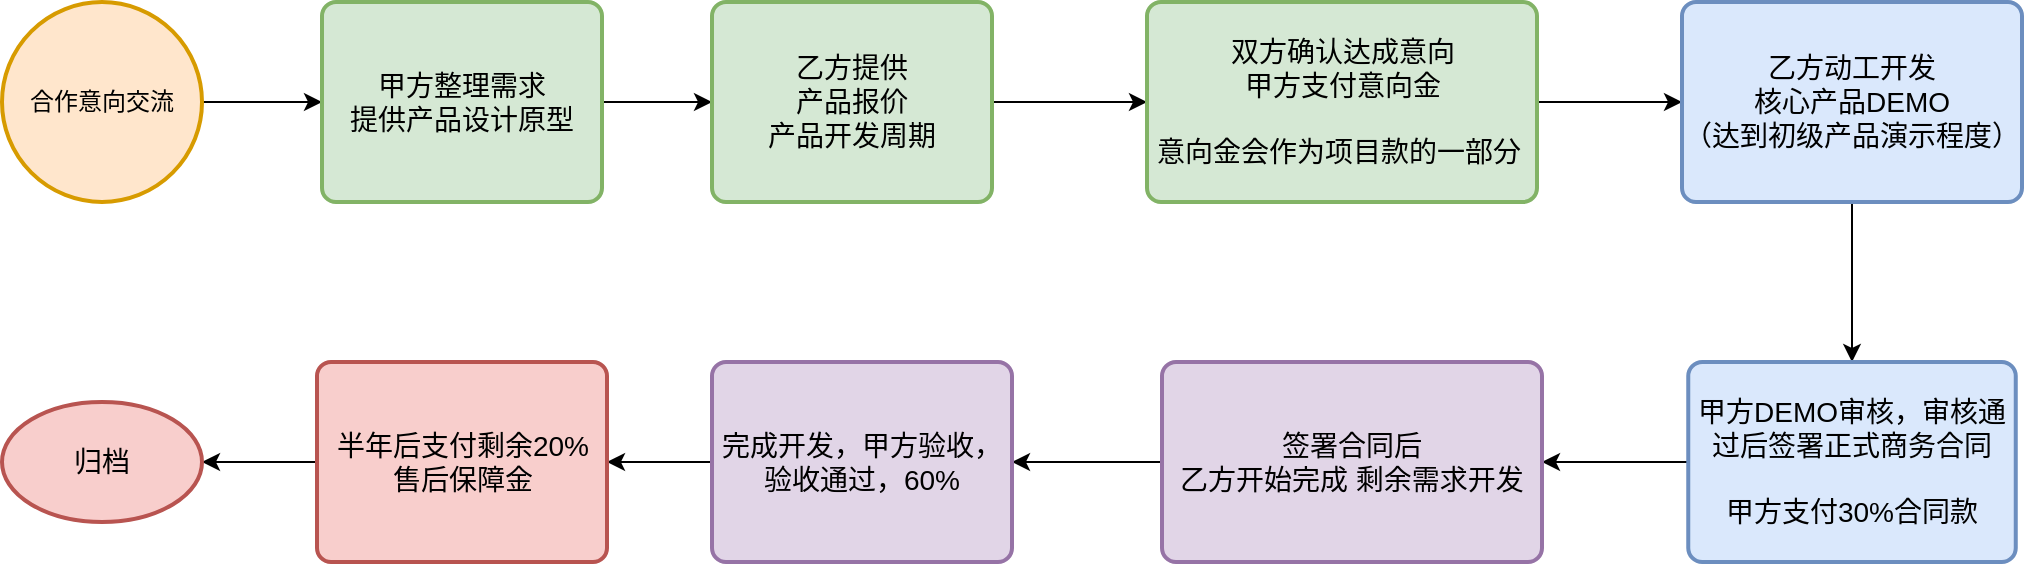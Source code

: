 <mxfile version="13.6.10" type="github">
  <diagram id="rJhUS_bfxaLjks6qB_3f" name="第 1 页">
    <mxGraphModel dx="1551" dy="1010" grid="1" gridSize="10" guides="1" tooltips="1" connect="1" arrows="1" fold="1" page="1" pageScale="1" pageWidth="827" pageHeight="1169" math="0" shadow="0">
      <root>
        <mxCell id="0" />
        <mxCell id="1" parent="0" />
        <mxCell id="2kWBn9G0TiPG7fvnZV3T-3" style="edgeStyle=orthogonalEdgeStyle;rounded=0;orthogonalLoop=1;jettySize=auto;html=1;entryX=0;entryY=0.5;entryDx=0;entryDy=0;" parent="1" source="2kWBn9G0TiPG7fvnZV3T-1" target="2kWBn9G0TiPG7fvnZV3T-2" edge="1">
          <mxGeometry relative="1" as="geometry" />
        </mxCell>
        <mxCell id="2kWBn9G0TiPG7fvnZV3T-1" value="合作意向交流" style="strokeWidth=2;html=1;shape=mxgraph.flowchart.start_2;whiteSpace=wrap;fillColor=#ffe6cc;strokeColor=#d79b00;" parent="1" vertex="1">
          <mxGeometry x="40" y="230" width="100" height="100" as="geometry" />
        </mxCell>
        <mxCell id="2kWBn9G0TiPG7fvnZV3T-5" value="" style="edgeStyle=orthogonalEdgeStyle;rounded=0;orthogonalLoop=1;jettySize=auto;html=1;" parent="1" source="2kWBn9G0TiPG7fvnZV3T-2" target="2kWBn9G0TiPG7fvnZV3T-4" edge="1">
          <mxGeometry relative="1" as="geometry" />
        </mxCell>
        <mxCell id="2kWBn9G0TiPG7fvnZV3T-2" value="&lt;font style=&quot;font-size: 14px&quot;&gt;甲方整理需求&lt;br&gt;提供产品设计原型&lt;/font&gt;" style="rounded=1;whiteSpace=wrap;html=1;absoluteArcSize=1;arcSize=14;strokeWidth=2;fillColor=#d5e8d4;strokeColor=#82b366;" parent="1" vertex="1">
          <mxGeometry x="200" y="230" width="140" height="100" as="geometry" />
        </mxCell>
        <mxCell id="2kWBn9G0TiPG7fvnZV3T-7" value="" style="edgeStyle=orthogonalEdgeStyle;rounded=0;orthogonalLoop=1;jettySize=auto;html=1;" parent="1" source="2kWBn9G0TiPG7fvnZV3T-4" target="2kWBn9G0TiPG7fvnZV3T-6" edge="1">
          <mxGeometry relative="1" as="geometry" />
        </mxCell>
        <mxCell id="2kWBn9G0TiPG7fvnZV3T-4" value="&lt;font style=&quot;font-size: 14px&quot;&gt;乙方提供&lt;br&gt;产品报价&lt;br&gt;产品开发周期&lt;/font&gt;" style="rounded=1;whiteSpace=wrap;html=1;absoluteArcSize=1;arcSize=14;strokeWidth=2;fillColor=#d5e8d4;strokeColor=#82b366;" parent="1" vertex="1">
          <mxGeometry x="395" y="230" width="140" height="100" as="geometry" />
        </mxCell>
        <mxCell id="2kWBn9G0TiPG7fvnZV3T-9" value="" style="edgeStyle=orthogonalEdgeStyle;rounded=0;orthogonalLoop=1;jettySize=auto;html=1;" parent="1" source="2kWBn9G0TiPG7fvnZV3T-6" target="2kWBn9G0TiPG7fvnZV3T-8" edge="1">
          <mxGeometry relative="1" as="geometry" />
        </mxCell>
        <mxCell id="2kWBn9G0TiPG7fvnZV3T-6" value="&lt;font style=&quot;font-size: 14px&quot;&gt;双方确认达成意向&lt;br&gt;甲方支付意向金&lt;br&gt;&lt;br&gt;意向金会作为项目款的一部分&amp;nbsp;&lt;/font&gt;" style="rounded=1;whiteSpace=wrap;html=1;absoluteArcSize=1;arcSize=14;strokeWidth=2;fillColor=#d5e8d4;strokeColor=#82b366;" parent="1" vertex="1">
          <mxGeometry x="612.5" y="230" width="195" height="100" as="geometry" />
        </mxCell>
        <mxCell id="2kWBn9G0TiPG7fvnZV3T-11" value="" style="edgeStyle=orthogonalEdgeStyle;rounded=0;orthogonalLoop=1;jettySize=auto;html=1;" parent="1" source="2kWBn9G0TiPG7fvnZV3T-8" target="2kWBn9G0TiPG7fvnZV3T-10" edge="1">
          <mxGeometry relative="1" as="geometry" />
        </mxCell>
        <mxCell id="2kWBn9G0TiPG7fvnZV3T-8" value="&lt;font style=&quot;font-size: 14px&quot;&gt;乙方动工开发&lt;br&gt;核心产品DEMO&lt;br&gt;（达到初级产品演示程度）&lt;/font&gt;" style="rounded=1;whiteSpace=wrap;html=1;absoluteArcSize=1;arcSize=14;strokeWidth=2;fillColor=#dae8fc;strokeColor=#6c8ebf;" parent="1" vertex="1">
          <mxGeometry x="880" y="230" width="170" height="100" as="geometry" />
        </mxCell>
        <mxCell id="AhFxIOC3nw4D0hdxIUdh-3" style="edgeStyle=orthogonalEdgeStyle;rounded=0;orthogonalLoop=1;jettySize=auto;html=1;fontSize=16;" edge="1" parent="1" source="2kWBn9G0TiPG7fvnZV3T-10" target="2kWBn9G0TiPG7fvnZV3T-12">
          <mxGeometry relative="1" as="geometry" />
        </mxCell>
        <mxCell id="2kWBn9G0TiPG7fvnZV3T-10" value="&lt;font style=&quot;font-size: 14px&quot;&gt;甲方DEMO审核，审核通过后签署正式商务合同&lt;br&gt;&lt;br&gt;甲方支付30%合同款&lt;/font&gt;" style="rounded=1;whiteSpace=wrap;html=1;absoluteArcSize=1;arcSize=14;strokeWidth=2;fillColor=#dae8fc;strokeColor=#6c8ebf;" parent="1" vertex="1">
          <mxGeometry x="883.13" y="410" width="163.75" height="100" as="geometry" />
        </mxCell>
        <mxCell id="AhFxIOC3nw4D0hdxIUdh-4" style="edgeStyle=orthogonalEdgeStyle;rounded=0;orthogonalLoop=1;jettySize=auto;html=1;entryX=1;entryY=0.5;entryDx=0;entryDy=0;fontSize=16;" edge="1" parent="1" source="2kWBn9G0TiPG7fvnZV3T-12" target="2kWBn9G0TiPG7fvnZV3T-14">
          <mxGeometry relative="1" as="geometry" />
        </mxCell>
        <mxCell id="2kWBn9G0TiPG7fvnZV3T-12" value="&lt;font style=&quot;font-size: 14px&quot;&gt;签署合同后&lt;br&gt;乙方开始完成 剩余需求开发&lt;/font&gt;" style="rounded=1;whiteSpace=wrap;html=1;absoluteArcSize=1;arcSize=14;strokeWidth=2;fillColor=#e1d5e7;strokeColor=#9673a6;" parent="1" vertex="1">
          <mxGeometry x="620" y="410" width="190" height="100" as="geometry" />
        </mxCell>
        <mxCell id="2kWBn9G0TiPG7fvnZV3T-17" value="" style="edgeStyle=orthogonalEdgeStyle;rounded=0;orthogonalLoop=1;jettySize=auto;html=1;" parent="1" source="2kWBn9G0TiPG7fvnZV3T-14" target="2kWBn9G0TiPG7fvnZV3T-16" edge="1">
          <mxGeometry relative="1" as="geometry" />
        </mxCell>
        <mxCell id="2kWBn9G0TiPG7fvnZV3T-14" value="&lt;font style=&quot;font-size: 14px&quot;&gt;完成开发，甲方验收，&lt;br&gt;验收通过，60%&lt;/font&gt;" style="rounded=1;whiteSpace=wrap;html=1;absoluteArcSize=1;arcSize=14;strokeWidth=2;fillColor=#e1d5e7;strokeColor=#9673a6;" parent="1" vertex="1">
          <mxGeometry x="395" y="410" width="150" height="100" as="geometry" />
        </mxCell>
        <mxCell id="AhFxIOC3nw4D0hdxIUdh-7" style="edgeStyle=orthogonalEdgeStyle;rounded=0;orthogonalLoop=1;jettySize=auto;html=1;fontSize=16;" edge="1" parent="1" source="2kWBn9G0TiPG7fvnZV3T-16" target="2kWBn9G0TiPG7fvnZV3T-20">
          <mxGeometry relative="1" as="geometry" />
        </mxCell>
        <mxCell id="2kWBn9G0TiPG7fvnZV3T-16" value="&lt;font style=&quot;font-size: 14px&quot;&gt;半年后支付剩余20% 售后保障金&lt;/font&gt;" style="rounded=1;whiteSpace=wrap;html=1;absoluteArcSize=1;arcSize=14;strokeWidth=2;fillColor=#f8cecc;strokeColor=#b85450;" parent="1" vertex="1">
          <mxGeometry x="197.5" y="410" width="145" height="100" as="geometry" />
        </mxCell>
        <mxCell id="2kWBn9G0TiPG7fvnZV3T-20" value="&lt;font style=&quot;font-size: 14px&quot;&gt;归档&lt;/font&gt;" style="strokeWidth=2;html=1;shape=mxgraph.flowchart.start_1;whiteSpace=wrap;fillColor=#f8cecc;strokeColor=#b85450;" parent="1" vertex="1">
          <mxGeometry x="40" y="430" width="100" height="60" as="geometry" />
        </mxCell>
      </root>
    </mxGraphModel>
  </diagram>
</mxfile>
